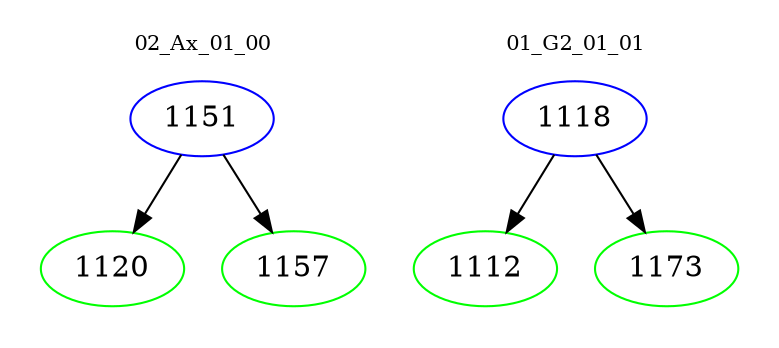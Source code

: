 digraph{
subgraph cluster_0 {
color = white
label = "02_Ax_01_00";
fontsize=10;
T0_1151 [label="1151", color="blue"]
T0_1151 -> T0_1120 [color="black"]
T0_1120 [label="1120", color="green"]
T0_1151 -> T0_1157 [color="black"]
T0_1157 [label="1157", color="green"]
}
subgraph cluster_1 {
color = white
label = "01_G2_01_01";
fontsize=10;
T1_1118 [label="1118", color="blue"]
T1_1118 -> T1_1112 [color="black"]
T1_1112 [label="1112", color="green"]
T1_1118 -> T1_1173 [color="black"]
T1_1173 [label="1173", color="green"]
}
}
